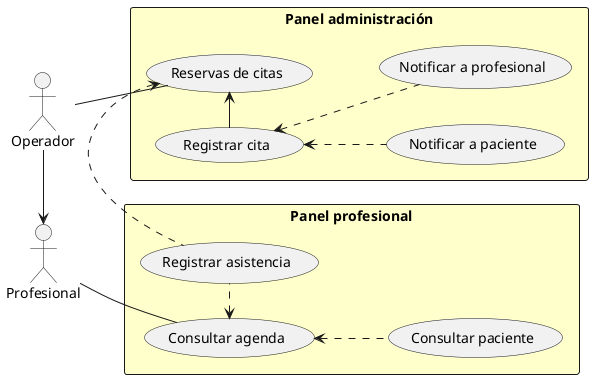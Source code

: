 @startuml
left to right direction
actor Operador
actor Profesional

rectangle "Panel administración" #BUSINESS {
    usecase "Reservas de citas" as AdminCitas
    usecase "Registrar cita" as Citar
    usecase "Notificar a paciente" as NotificarPaciente
    usecase "Notificar a profesional" as NotificarProfesional
}
rectangle "Panel profesional" #BUSINESS {
    usecase "Consultar agenda" as Agenda
    usecase "Consultar paciente" as ConsultarPaciente
    usecase "Registrar asistencia" as Asistencia
}

Citar -> AdminCitas
Citar <.. NotificarPaciente
Citar <.. NotificarProfesional

AdminCitas <. Asistencia
Agenda <. Asistencia

Agenda <.. ConsultarPaciente

Operador -> Profesional
Operador -- AdminCitas
Profesional -- Agenda
@enduml